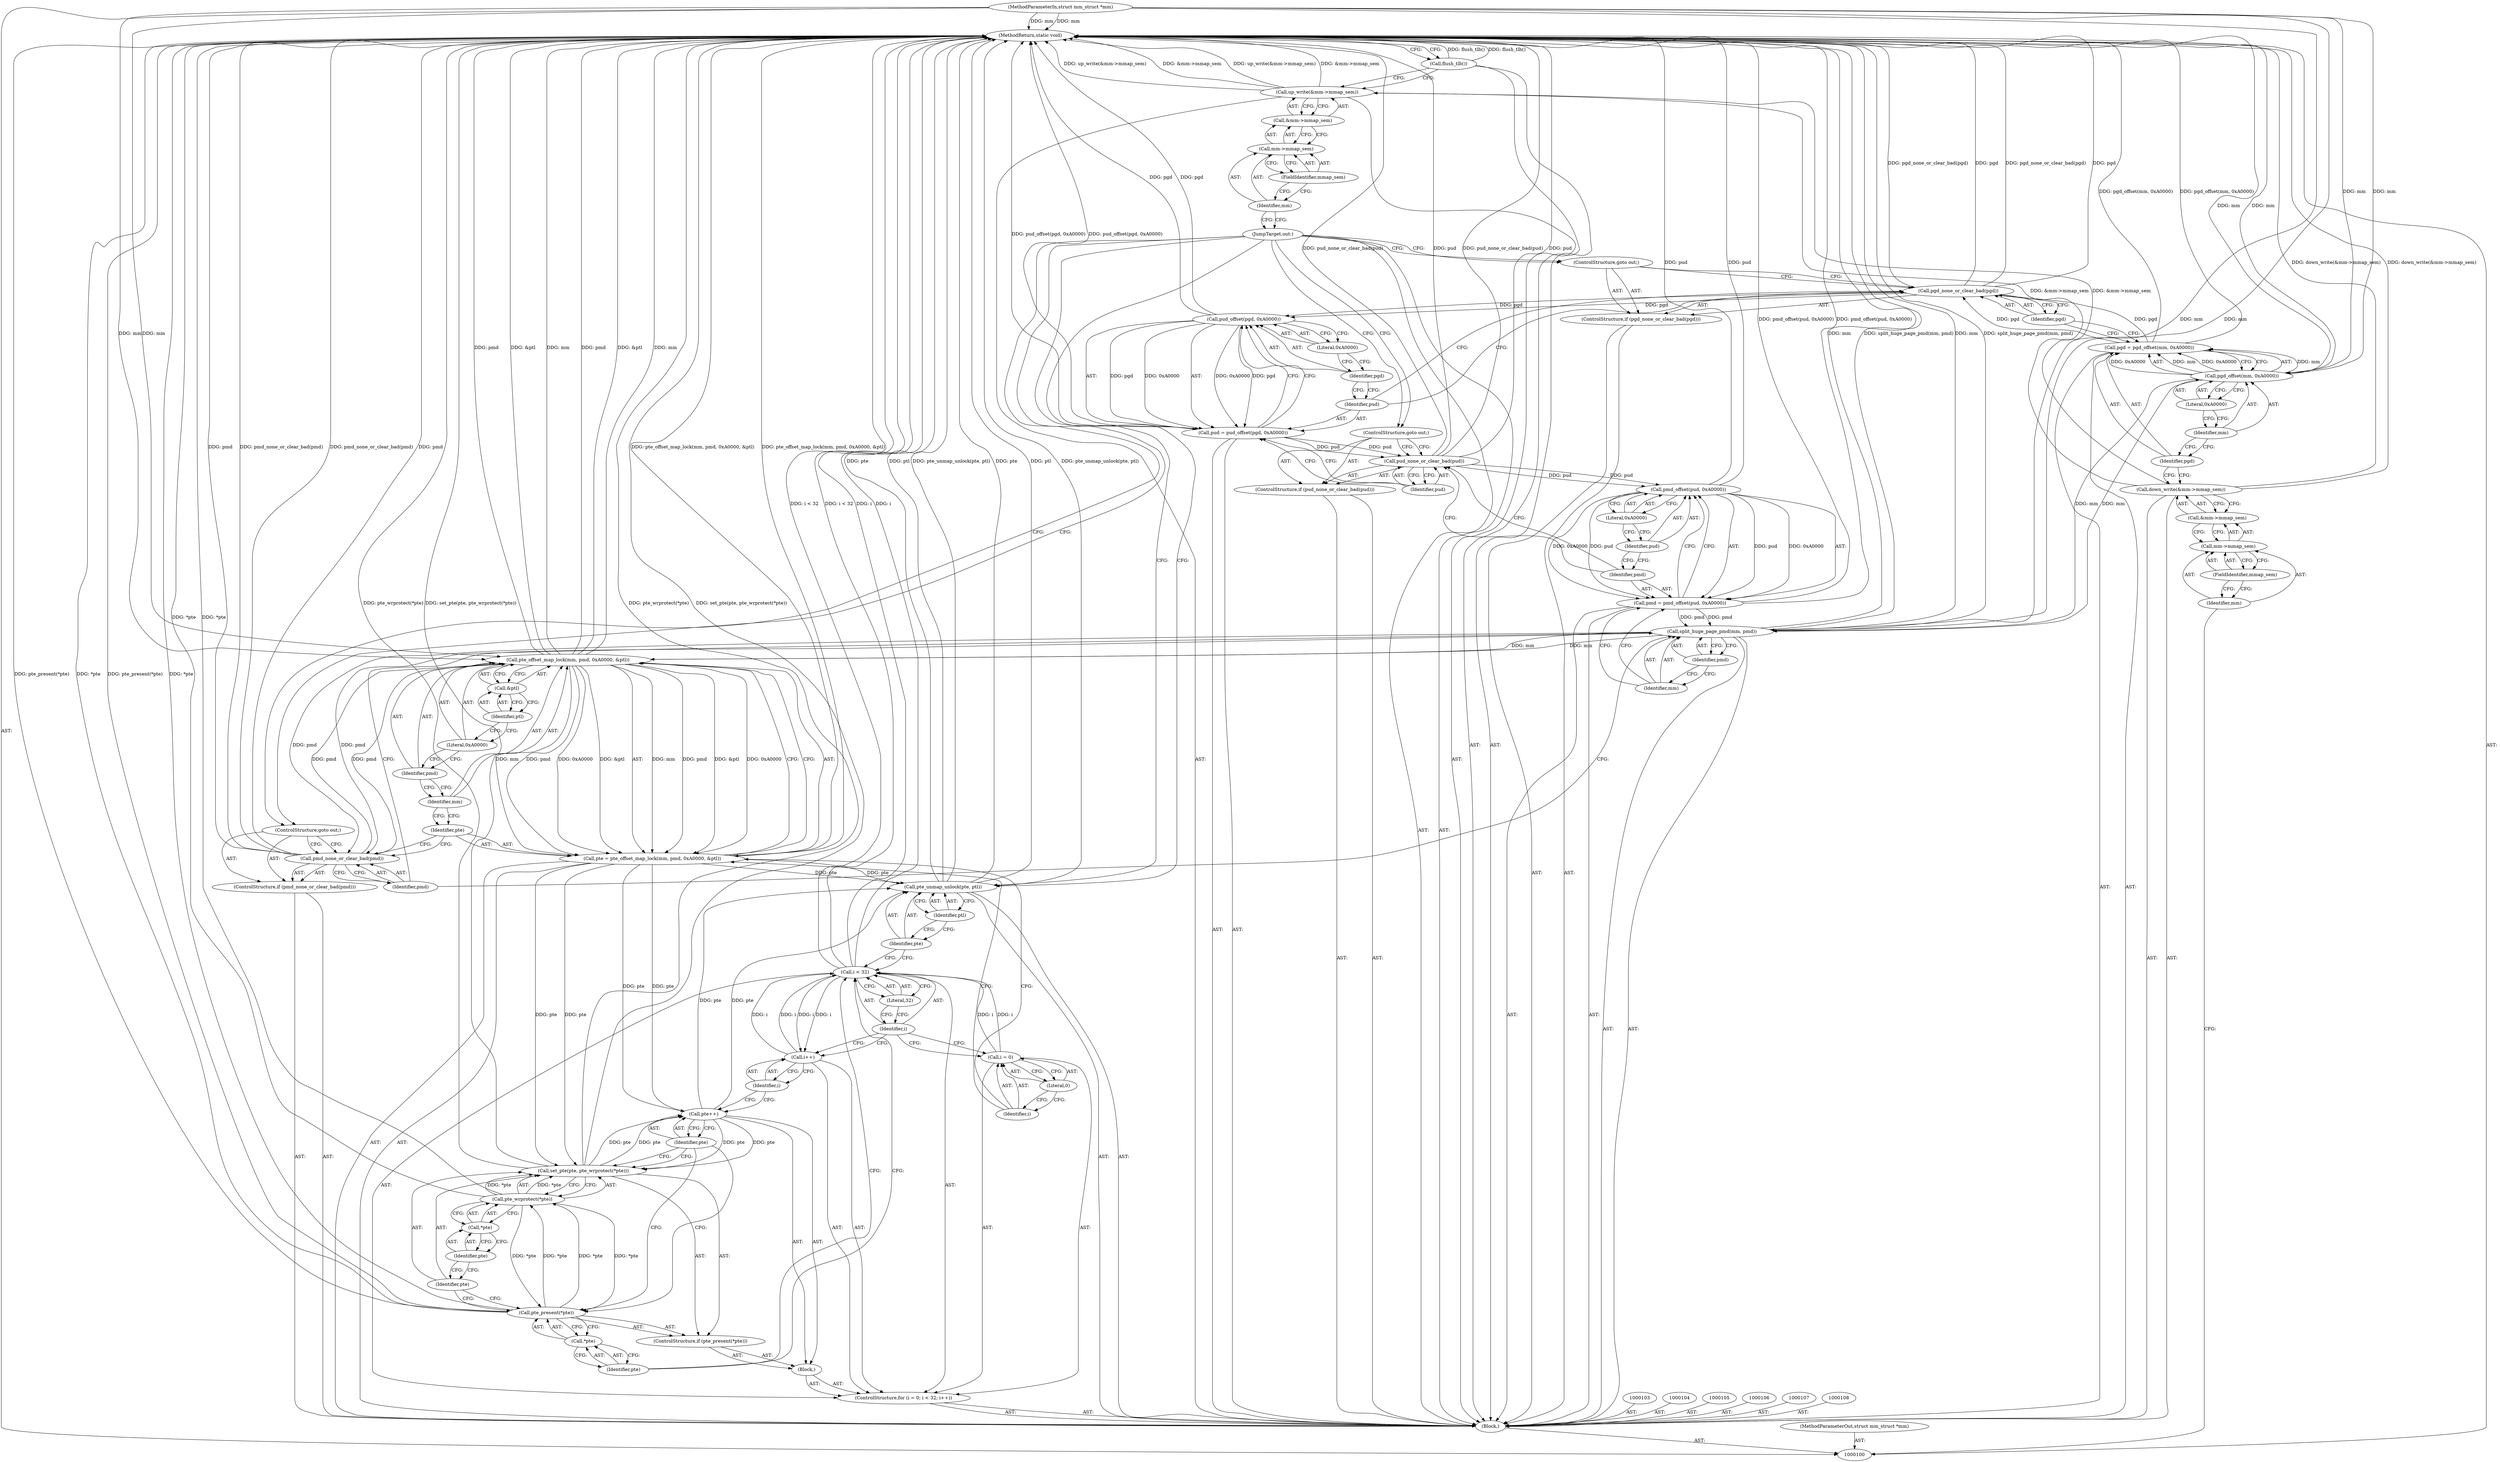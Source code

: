 digraph "0_linux_4a1d704194a441bf83c636004a479e01360ec850" {
"1000183" [label="(MethodReturn,static void)"];
"1000101" [label="(MethodParameterIn,struct mm_struct *mm)"];
"1000289" [label="(MethodParameterOut,struct mm_struct *mm)"];
"1000109" [label="(Call,down_write(&mm->mmap_sem))"];
"1000110" [label="(Call,&mm->mmap_sem)"];
"1000111" [label="(Call,mm->mmap_sem)"];
"1000112" [label="(Identifier,mm)"];
"1000113" [label="(FieldIdentifier,mmap_sem)"];
"1000117" [label="(Identifier,mm)"];
"1000114" [label="(Call,pgd = pgd_offset(mm, 0xA0000))"];
"1000115" [label="(Identifier,pgd)"];
"1000118" [label="(Literal,0xA0000)"];
"1000116" [label="(Call,pgd_offset(mm, 0xA0000))"];
"1000119" [label="(ControlStructure,if (pgd_none_or_clear_bad(pgd)))"];
"1000121" [label="(Identifier,pgd)"];
"1000120" [label="(Call,pgd_none_or_clear_bad(pgd))"];
"1000122" [label="(ControlStructure,goto out;)"];
"1000123" [label="(Call,pud = pud_offset(pgd, 0xA0000))"];
"1000124" [label="(Identifier,pud)"];
"1000126" [label="(Identifier,pgd)"];
"1000127" [label="(Literal,0xA0000)"];
"1000125" [label="(Call,pud_offset(pgd, 0xA0000))"];
"1000128" [label="(ControlStructure,if (pud_none_or_clear_bad(pud)))"];
"1000130" [label="(Identifier,pud)"];
"1000129" [label="(Call,pud_none_or_clear_bad(pud))"];
"1000131" [label="(ControlStructure,goto out;)"];
"1000132" [label="(Call,pmd = pmd_offset(pud, 0xA0000))"];
"1000133" [label="(Identifier,pmd)"];
"1000135" [label="(Identifier,pud)"];
"1000136" [label="(Literal,0xA0000)"];
"1000134" [label="(Call,pmd_offset(pud, 0xA0000))"];
"1000137" [label="(Call,split_huge_page_pmd(mm, pmd))"];
"1000138" [label="(Identifier,mm)"];
"1000139" [label="(Identifier,pmd)"];
"1000140" [label="(ControlStructure,if (pmd_none_or_clear_bad(pmd)))"];
"1000142" [label="(Identifier,pmd)"];
"1000141" [label="(Call,pmd_none_or_clear_bad(pmd))"];
"1000102" [label="(Block,)"];
"1000143" [label="(ControlStructure,goto out;)"];
"1000144" [label="(Call,pte = pte_offset_map_lock(mm, pmd, 0xA0000, &ptl))"];
"1000145" [label="(Identifier,pte)"];
"1000147" [label="(Identifier,mm)"];
"1000148" [label="(Identifier,pmd)"];
"1000149" [label="(Literal,0xA0000)"];
"1000150" [label="(Call,&ptl)"];
"1000151" [label="(Identifier,ptl)"];
"1000146" [label="(Call,pte_offset_map_lock(mm, pmd, 0xA0000, &ptl))"];
"1000152" [label="(ControlStructure,for (i = 0; i < 32; i++))"];
"1000155" [label="(Literal,0)"];
"1000156" [label="(Call,i < 32)"];
"1000157" [label="(Identifier,i)"];
"1000158" [label="(Literal,32)"];
"1000159" [label="(Call,i++)"];
"1000160" [label="(Identifier,i)"];
"1000161" [label="(Block,)"];
"1000153" [label="(Call,i = 0)"];
"1000154" [label="(Identifier,i)"];
"1000164" [label="(Call,*pte)"];
"1000165" [label="(Identifier,pte)"];
"1000162" [label="(ControlStructure,if (pte_present(*pte)))"];
"1000163" [label="(Call,pte_present(*pte))"];
"1000167" [label="(Identifier,pte)"];
"1000168" [label="(Call,pte_wrprotect(*pte))"];
"1000166" [label="(Call,set_pte(pte, pte_wrprotect(*pte)))"];
"1000169" [label="(Call,*pte)"];
"1000170" [label="(Identifier,pte)"];
"1000171" [label="(Call,pte++)"];
"1000172" [label="(Identifier,pte)"];
"1000174" [label="(Identifier,pte)"];
"1000173" [label="(Call,pte_unmap_unlock(pte, ptl))"];
"1000175" [label="(Identifier,ptl)"];
"1000176" [label="(JumpTarget,out:)"];
"1000177" [label="(Call,up_write(&mm->mmap_sem))"];
"1000178" [label="(Call,&mm->mmap_sem)"];
"1000179" [label="(Call,mm->mmap_sem)"];
"1000180" [label="(Identifier,mm)"];
"1000181" [label="(FieldIdentifier,mmap_sem)"];
"1000182" [label="(Call,flush_tlb())"];
"1000183" -> "1000100"  [label="AST: "];
"1000183" -> "1000182"  [label="CFG: "];
"1000141" -> "1000183"  [label="DDG: pmd"];
"1000141" -> "1000183"  [label="DDG: pmd_none_or_clear_bad(pmd)"];
"1000123" -> "1000183"  [label="DDG: pud_offset(pgd, 0xA0000)"];
"1000168" -> "1000183"  [label="DDG: *pte"];
"1000156" -> "1000183"  [label="DDG: i"];
"1000156" -> "1000183"  [label="DDG: i < 32"];
"1000166" -> "1000183"  [label="DDG: set_pte(pte, pte_wrprotect(*pte))"];
"1000166" -> "1000183"  [label="DDG: pte_wrprotect(*pte)"];
"1000120" -> "1000183"  [label="DDG: pgd"];
"1000120" -> "1000183"  [label="DDG: pgd_none_or_clear_bad(pgd)"];
"1000146" -> "1000183"  [label="DDG: pmd"];
"1000146" -> "1000183"  [label="DDG: &ptl"];
"1000146" -> "1000183"  [label="DDG: mm"];
"1000182" -> "1000183"  [label="DDG: flush_tlb()"];
"1000177" -> "1000183"  [label="DDG: &mm->mmap_sem"];
"1000177" -> "1000183"  [label="DDG: up_write(&mm->mmap_sem)"];
"1000116" -> "1000183"  [label="DDG: mm"];
"1000129" -> "1000183"  [label="DDG: pud"];
"1000129" -> "1000183"  [label="DDG: pud_none_or_clear_bad(pud)"];
"1000163" -> "1000183"  [label="DDG: *pte"];
"1000163" -> "1000183"  [label="DDG: pte_present(*pte)"];
"1000125" -> "1000183"  [label="DDG: pgd"];
"1000132" -> "1000183"  [label="DDG: pmd_offset(pud, 0xA0000)"];
"1000134" -> "1000183"  [label="DDG: pud"];
"1000101" -> "1000183"  [label="DDG: mm"];
"1000173" -> "1000183"  [label="DDG: pte_unmap_unlock(pte, ptl)"];
"1000173" -> "1000183"  [label="DDG: pte"];
"1000173" -> "1000183"  [label="DDG: ptl"];
"1000137" -> "1000183"  [label="DDG: mm"];
"1000137" -> "1000183"  [label="DDG: split_huge_page_pmd(mm, pmd)"];
"1000144" -> "1000183"  [label="DDG: pte_offset_map_lock(mm, pmd, 0xA0000, &ptl)"];
"1000114" -> "1000183"  [label="DDG: pgd_offset(mm, 0xA0000)"];
"1000109" -> "1000183"  [label="DDG: down_write(&mm->mmap_sem)"];
"1000101" -> "1000100"  [label="AST: "];
"1000101" -> "1000183"  [label="DDG: mm"];
"1000101" -> "1000116"  [label="DDG: mm"];
"1000101" -> "1000137"  [label="DDG: mm"];
"1000101" -> "1000146"  [label="DDG: mm"];
"1000289" -> "1000100"  [label="AST: "];
"1000109" -> "1000102"  [label="AST: "];
"1000109" -> "1000110"  [label="CFG: "];
"1000110" -> "1000109"  [label="AST: "];
"1000115" -> "1000109"  [label="CFG: "];
"1000109" -> "1000183"  [label="DDG: down_write(&mm->mmap_sem)"];
"1000109" -> "1000177"  [label="DDG: &mm->mmap_sem"];
"1000110" -> "1000109"  [label="AST: "];
"1000110" -> "1000111"  [label="CFG: "];
"1000111" -> "1000110"  [label="AST: "];
"1000109" -> "1000110"  [label="CFG: "];
"1000111" -> "1000110"  [label="AST: "];
"1000111" -> "1000113"  [label="CFG: "];
"1000112" -> "1000111"  [label="AST: "];
"1000113" -> "1000111"  [label="AST: "];
"1000110" -> "1000111"  [label="CFG: "];
"1000112" -> "1000111"  [label="AST: "];
"1000112" -> "1000100"  [label="CFG: "];
"1000113" -> "1000112"  [label="CFG: "];
"1000113" -> "1000111"  [label="AST: "];
"1000113" -> "1000112"  [label="CFG: "];
"1000111" -> "1000113"  [label="CFG: "];
"1000117" -> "1000116"  [label="AST: "];
"1000117" -> "1000115"  [label="CFG: "];
"1000118" -> "1000117"  [label="CFG: "];
"1000114" -> "1000102"  [label="AST: "];
"1000114" -> "1000116"  [label="CFG: "];
"1000115" -> "1000114"  [label="AST: "];
"1000116" -> "1000114"  [label="AST: "];
"1000121" -> "1000114"  [label="CFG: "];
"1000114" -> "1000183"  [label="DDG: pgd_offset(mm, 0xA0000)"];
"1000116" -> "1000114"  [label="DDG: mm"];
"1000116" -> "1000114"  [label="DDG: 0xA0000"];
"1000114" -> "1000120"  [label="DDG: pgd"];
"1000115" -> "1000114"  [label="AST: "];
"1000115" -> "1000109"  [label="CFG: "];
"1000117" -> "1000115"  [label="CFG: "];
"1000118" -> "1000116"  [label="AST: "];
"1000118" -> "1000117"  [label="CFG: "];
"1000116" -> "1000118"  [label="CFG: "];
"1000116" -> "1000114"  [label="AST: "];
"1000116" -> "1000118"  [label="CFG: "];
"1000117" -> "1000116"  [label="AST: "];
"1000118" -> "1000116"  [label="AST: "];
"1000114" -> "1000116"  [label="CFG: "];
"1000116" -> "1000183"  [label="DDG: mm"];
"1000116" -> "1000114"  [label="DDG: mm"];
"1000116" -> "1000114"  [label="DDG: 0xA0000"];
"1000101" -> "1000116"  [label="DDG: mm"];
"1000116" -> "1000137"  [label="DDG: mm"];
"1000119" -> "1000102"  [label="AST: "];
"1000120" -> "1000119"  [label="AST: "];
"1000122" -> "1000119"  [label="AST: "];
"1000121" -> "1000120"  [label="AST: "];
"1000121" -> "1000114"  [label="CFG: "];
"1000120" -> "1000121"  [label="CFG: "];
"1000120" -> "1000119"  [label="AST: "];
"1000120" -> "1000121"  [label="CFG: "];
"1000121" -> "1000120"  [label="AST: "];
"1000122" -> "1000120"  [label="CFG: "];
"1000124" -> "1000120"  [label="CFG: "];
"1000120" -> "1000183"  [label="DDG: pgd"];
"1000120" -> "1000183"  [label="DDG: pgd_none_or_clear_bad(pgd)"];
"1000114" -> "1000120"  [label="DDG: pgd"];
"1000120" -> "1000125"  [label="DDG: pgd"];
"1000122" -> "1000119"  [label="AST: "];
"1000122" -> "1000120"  [label="CFG: "];
"1000176" -> "1000122"  [label="CFG: "];
"1000123" -> "1000102"  [label="AST: "];
"1000123" -> "1000125"  [label="CFG: "];
"1000124" -> "1000123"  [label="AST: "];
"1000125" -> "1000123"  [label="AST: "];
"1000130" -> "1000123"  [label="CFG: "];
"1000123" -> "1000183"  [label="DDG: pud_offset(pgd, 0xA0000)"];
"1000125" -> "1000123"  [label="DDG: pgd"];
"1000125" -> "1000123"  [label="DDG: 0xA0000"];
"1000123" -> "1000129"  [label="DDG: pud"];
"1000124" -> "1000123"  [label="AST: "];
"1000124" -> "1000120"  [label="CFG: "];
"1000126" -> "1000124"  [label="CFG: "];
"1000126" -> "1000125"  [label="AST: "];
"1000126" -> "1000124"  [label="CFG: "];
"1000127" -> "1000126"  [label="CFG: "];
"1000127" -> "1000125"  [label="AST: "];
"1000127" -> "1000126"  [label="CFG: "];
"1000125" -> "1000127"  [label="CFG: "];
"1000125" -> "1000123"  [label="AST: "];
"1000125" -> "1000127"  [label="CFG: "];
"1000126" -> "1000125"  [label="AST: "];
"1000127" -> "1000125"  [label="AST: "];
"1000123" -> "1000125"  [label="CFG: "];
"1000125" -> "1000183"  [label="DDG: pgd"];
"1000125" -> "1000123"  [label="DDG: pgd"];
"1000125" -> "1000123"  [label="DDG: 0xA0000"];
"1000120" -> "1000125"  [label="DDG: pgd"];
"1000128" -> "1000102"  [label="AST: "];
"1000129" -> "1000128"  [label="AST: "];
"1000131" -> "1000128"  [label="AST: "];
"1000130" -> "1000129"  [label="AST: "];
"1000130" -> "1000123"  [label="CFG: "];
"1000129" -> "1000130"  [label="CFG: "];
"1000129" -> "1000128"  [label="AST: "];
"1000129" -> "1000130"  [label="CFG: "];
"1000130" -> "1000129"  [label="AST: "];
"1000131" -> "1000129"  [label="CFG: "];
"1000133" -> "1000129"  [label="CFG: "];
"1000129" -> "1000183"  [label="DDG: pud"];
"1000129" -> "1000183"  [label="DDG: pud_none_or_clear_bad(pud)"];
"1000123" -> "1000129"  [label="DDG: pud"];
"1000129" -> "1000134"  [label="DDG: pud"];
"1000131" -> "1000128"  [label="AST: "];
"1000131" -> "1000129"  [label="CFG: "];
"1000176" -> "1000131"  [label="CFG: "];
"1000132" -> "1000102"  [label="AST: "];
"1000132" -> "1000134"  [label="CFG: "];
"1000133" -> "1000132"  [label="AST: "];
"1000134" -> "1000132"  [label="AST: "];
"1000138" -> "1000132"  [label="CFG: "];
"1000132" -> "1000183"  [label="DDG: pmd_offset(pud, 0xA0000)"];
"1000134" -> "1000132"  [label="DDG: pud"];
"1000134" -> "1000132"  [label="DDG: 0xA0000"];
"1000132" -> "1000137"  [label="DDG: pmd"];
"1000133" -> "1000132"  [label="AST: "];
"1000133" -> "1000129"  [label="CFG: "];
"1000135" -> "1000133"  [label="CFG: "];
"1000135" -> "1000134"  [label="AST: "];
"1000135" -> "1000133"  [label="CFG: "];
"1000136" -> "1000135"  [label="CFG: "];
"1000136" -> "1000134"  [label="AST: "];
"1000136" -> "1000135"  [label="CFG: "];
"1000134" -> "1000136"  [label="CFG: "];
"1000134" -> "1000132"  [label="AST: "];
"1000134" -> "1000136"  [label="CFG: "];
"1000135" -> "1000134"  [label="AST: "];
"1000136" -> "1000134"  [label="AST: "];
"1000132" -> "1000134"  [label="CFG: "];
"1000134" -> "1000183"  [label="DDG: pud"];
"1000134" -> "1000132"  [label="DDG: pud"];
"1000134" -> "1000132"  [label="DDG: 0xA0000"];
"1000129" -> "1000134"  [label="DDG: pud"];
"1000137" -> "1000102"  [label="AST: "];
"1000137" -> "1000139"  [label="CFG: "];
"1000138" -> "1000137"  [label="AST: "];
"1000139" -> "1000137"  [label="AST: "];
"1000142" -> "1000137"  [label="CFG: "];
"1000137" -> "1000183"  [label="DDG: mm"];
"1000137" -> "1000183"  [label="DDG: split_huge_page_pmd(mm, pmd)"];
"1000116" -> "1000137"  [label="DDG: mm"];
"1000101" -> "1000137"  [label="DDG: mm"];
"1000132" -> "1000137"  [label="DDG: pmd"];
"1000137" -> "1000141"  [label="DDG: pmd"];
"1000137" -> "1000146"  [label="DDG: mm"];
"1000138" -> "1000137"  [label="AST: "];
"1000138" -> "1000132"  [label="CFG: "];
"1000139" -> "1000138"  [label="CFG: "];
"1000139" -> "1000137"  [label="AST: "];
"1000139" -> "1000138"  [label="CFG: "];
"1000137" -> "1000139"  [label="CFG: "];
"1000140" -> "1000102"  [label="AST: "];
"1000141" -> "1000140"  [label="AST: "];
"1000143" -> "1000140"  [label="AST: "];
"1000142" -> "1000141"  [label="AST: "];
"1000142" -> "1000137"  [label="CFG: "];
"1000141" -> "1000142"  [label="CFG: "];
"1000141" -> "1000140"  [label="AST: "];
"1000141" -> "1000142"  [label="CFG: "];
"1000142" -> "1000141"  [label="AST: "];
"1000143" -> "1000141"  [label="CFG: "];
"1000145" -> "1000141"  [label="CFG: "];
"1000141" -> "1000183"  [label="DDG: pmd"];
"1000141" -> "1000183"  [label="DDG: pmd_none_or_clear_bad(pmd)"];
"1000137" -> "1000141"  [label="DDG: pmd"];
"1000141" -> "1000146"  [label="DDG: pmd"];
"1000102" -> "1000100"  [label="AST: "];
"1000103" -> "1000102"  [label="AST: "];
"1000104" -> "1000102"  [label="AST: "];
"1000105" -> "1000102"  [label="AST: "];
"1000106" -> "1000102"  [label="AST: "];
"1000107" -> "1000102"  [label="AST: "];
"1000108" -> "1000102"  [label="AST: "];
"1000109" -> "1000102"  [label="AST: "];
"1000114" -> "1000102"  [label="AST: "];
"1000119" -> "1000102"  [label="AST: "];
"1000123" -> "1000102"  [label="AST: "];
"1000128" -> "1000102"  [label="AST: "];
"1000132" -> "1000102"  [label="AST: "];
"1000137" -> "1000102"  [label="AST: "];
"1000140" -> "1000102"  [label="AST: "];
"1000144" -> "1000102"  [label="AST: "];
"1000152" -> "1000102"  [label="AST: "];
"1000173" -> "1000102"  [label="AST: "];
"1000176" -> "1000102"  [label="AST: "];
"1000177" -> "1000102"  [label="AST: "];
"1000182" -> "1000102"  [label="AST: "];
"1000143" -> "1000140"  [label="AST: "];
"1000143" -> "1000141"  [label="CFG: "];
"1000176" -> "1000143"  [label="CFG: "];
"1000144" -> "1000102"  [label="AST: "];
"1000144" -> "1000146"  [label="CFG: "];
"1000145" -> "1000144"  [label="AST: "];
"1000146" -> "1000144"  [label="AST: "];
"1000154" -> "1000144"  [label="CFG: "];
"1000144" -> "1000183"  [label="DDG: pte_offset_map_lock(mm, pmd, 0xA0000, &ptl)"];
"1000146" -> "1000144"  [label="DDG: mm"];
"1000146" -> "1000144"  [label="DDG: pmd"];
"1000146" -> "1000144"  [label="DDG: 0xA0000"];
"1000146" -> "1000144"  [label="DDG: &ptl"];
"1000144" -> "1000166"  [label="DDG: pte"];
"1000144" -> "1000171"  [label="DDG: pte"];
"1000144" -> "1000173"  [label="DDG: pte"];
"1000145" -> "1000144"  [label="AST: "];
"1000145" -> "1000141"  [label="CFG: "];
"1000147" -> "1000145"  [label="CFG: "];
"1000147" -> "1000146"  [label="AST: "];
"1000147" -> "1000145"  [label="CFG: "];
"1000148" -> "1000147"  [label="CFG: "];
"1000148" -> "1000146"  [label="AST: "];
"1000148" -> "1000147"  [label="CFG: "];
"1000149" -> "1000148"  [label="CFG: "];
"1000149" -> "1000146"  [label="AST: "];
"1000149" -> "1000148"  [label="CFG: "];
"1000151" -> "1000149"  [label="CFG: "];
"1000150" -> "1000146"  [label="AST: "];
"1000150" -> "1000151"  [label="CFG: "];
"1000151" -> "1000150"  [label="AST: "];
"1000146" -> "1000150"  [label="CFG: "];
"1000151" -> "1000150"  [label="AST: "];
"1000151" -> "1000149"  [label="CFG: "];
"1000150" -> "1000151"  [label="CFG: "];
"1000146" -> "1000144"  [label="AST: "];
"1000146" -> "1000150"  [label="CFG: "];
"1000147" -> "1000146"  [label="AST: "];
"1000148" -> "1000146"  [label="AST: "];
"1000149" -> "1000146"  [label="AST: "];
"1000150" -> "1000146"  [label="AST: "];
"1000144" -> "1000146"  [label="CFG: "];
"1000146" -> "1000183"  [label="DDG: pmd"];
"1000146" -> "1000183"  [label="DDG: &ptl"];
"1000146" -> "1000183"  [label="DDG: mm"];
"1000146" -> "1000144"  [label="DDG: mm"];
"1000146" -> "1000144"  [label="DDG: pmd"];
"1000146" -> "1000144"  [label="DDG: 0xA0000"];
"1000146" -> "1000144"  [label="DDG: &ptl"];
"1000137" -> "1000146"  [label="DDG: mm"];
"1000101" -> "1000146"  [label="DDG: mm"];
"1000141" -> "1000146"  [label="DDG: pmd"];
"1000152" -> "1000102"  [label="AST: "];
"1000153" -> "1000152"  [label="AST: "];
"1000156" -> "1000152"  [label="AST: "];
"1000159" -> "1000152"  [label="AST: "];
"1000161" -> "1000152"  [label="AST: "];
"1000155" -> "1000153"  [label="AST: "];
"1000155" -> "1000154"  [label="CFG: "];
"1000153" -> "1000155"  [label="CFG: "];
"1000156" -> "1000152"  [label="AST: "];
"1000156" -> "1000158"  [label="CFG: "];
"1000157" -> "1000156"  [label="AST: "];
"1000158" -> "1000156"  [label="AST: "];
"1000165" -> "1000156"  [label="CFG: "];
"1000174" -> "1000156"  [label="CFG: "];
"1000156" -> "1000183"  [label="DDG: i"];
"1000156" -> "1000183"  [label="DDG: i < 32"];
"1000159" -> "1000156"  [label="DDG: i"];
"1000153" -> "1000156"  [label="DDG: i"];
"1000156" -> "1000159"  [label="DDG: i"];
"1000157" -> "1000156"  [label="AST: "];
"1000157" -> "1000153"  [label="CFG: "];
"1000157" -> "1000159"  [label="CFG: "];
"1000158" -> "1000157"  [label="CFG: "];
"1000158" -> "1000156"  [label="AST: "];
"1000158" -> "1000157"  [label="CFG: "];
"1000156" -> "1000158"  [label="CFG: "];
"1000159" -> "1000152"  [label="AST: "];
"1000159" -> "1000160"  [label="CFG: "];
"1000160" -> "1000159"  [label="AST: "];
"1000157" -> "1000159"  [label="CFG: "];
"1000159" -> "1000156"  [label="DDG: i"];
"1000156" -> "1000159"  [label="DDG: i"];
"1000160" -> "1000159"  [label="AST: "];
"1000160" -> "1000171"  [label="CFG: "];
"1000159" -> "1000160"  [label="CFG: "];
"1000161" -> "1000152"  [label="AST: "];
"1000162" -> "1000161"  [label="AST: "];
"1000171" -> "1000161"  [label="AST: "];
"1000153" -> "1000152"  [label="AST: "];
"1000153" -> "1000155"  [label="CFG: "];
"1000154" -> "1000153"  [label="AST: "];
"1000155" -> "1000153"  [label="AST: "];
"1000157" -> "1000153"  [label="CFG: "];
"1000153" -> "1000156"  [label="DDG: i"];
"1000154" -> "1000153"  [label="AST: "];
"1000154" -> "1000144"  [label="CFG: "];
"1000155" -> "1000154"  [label="CFG: "];
"1000164" -> "1000163"  [label="AST: "];
"1000164" -> "1000165"  [label="CFG: "];
"1000165" -> "1000164"  [label="AST: "];
"1000163" -> "1000164"  [label="CFG: "];
"1000165" -> "1000164"  [label="AST: "];
"1000165" -> "1000156"  [label="CFG: "];
"1000164" -> "1000165"  [label="CFG: "];
"1000162" -> "1000161"  [label="AST: "];
"1000163" -> "1000162"  [label="AST: "];
"1000166" -> "1000162"  [label="AST: "];
"1000163" -> "1000162"  [label="AST: "];
"1000163" -> "1000164"  [label="CFG: "];
"1000164" -> "1000163"  [label="AST: "];
"1000167" -> "1000163"  [label="CFG: "];
"1000172" -> "1000163"  [label="CFG: "];
"1000163" -> "1000183"  [label="DDG: *pte"];
"1000163" -> "1000183"  [label="DDG: pte_present(*pte)"];
"1000168" -> "1000163"  [label="DDG: *pte"];
"1000163" -> "1000168"  [label="DDG: *pte"];
"1000167" -> "1000166"  [label="AST: "];
"1000167" -> "1000163"  [label="CFG: "];
"1000170" -> "1000167"  [label="CFG: "];
"1000168" -> "1000166"  [label="AST: "];
"1000168" -> "1000169"  [label="CFG: "];
"1000169" -> "1000168"  [label="AST: "];
"1000166" -> "1000168"  [label="CFG: "];
"1000168" -> "1000183"  [label="DDG: *pte"];
"1000168" -> "1000163"  [label="DDG: *pte"];
"1000168" -> "1000166"  [label="DDG: *pte"];
"1000163" -> "1000168"  [label="DDG: *pte"];
"1000166" -> "1000162"  [label="AST: "];
"1000166" -> "1000168"  [label="CFG: "];
"1000167" -> "1000166"  [label="AST: "];
"1000168" -> "1000166"  [label="AST: "];
"1000172" -> "1000166"  [label="CFG: "];
"1000166" -> "1000183"  [label="DDG: set_pte(pte, pte_wrprotect(*pte))"];
"1000166" -> "1000183"  [label="DDG: pte_wrprotect(*pte)"];
"1000171" -> "1000166"  [label="DDG: pte"];
"1000144" -> "1000166"  [label="DDG: pte"];
"1000168" -> "1000166"  [label="DDG: *pte"];
"1000166" -> "1000171"  [label="DDG: pte"];
"1000169" -> "1000168"  [label="AST: "];
"1000169" -> "1000170"  [label="CFG: "];
"1000170" -> "1000169"  [label="AST: "];
"1000168" -> "1000169"  [label="CFG: "];
"1000170" -> "1000169"  [label="AST: "];
"1000170" -> "1000167"  [label="CFG: "];
"1000169" -> "1000170"  [label="CFG: "];
"1000171" -> "1000161"  [label="AST: "];
"1000171" -> "1000172"  [label="CFG: "];
"1000172" -> "1000171"  [label="AST: "];
"1000160" -> "1000171"  [label="CFG: "];
"1000171" -> "1000166"  [label="DDG: pte"];
"1000166" -> "1000171"  [label="DDG: pte"];
"1000144" -> "1000171"  [label="DDG: pte"];
"1000171" -> "1000173"  [label="DDG: pte"];
"1000172" -> "1000171"  [label="AST: "];
"1000172" -> "1000166"  [label="CFG: "];
"1000172" -> "1000163"  [label="CFG: "];
"1000171" -> "1000172"  [label="CFG: "];
"1000174" -> "1000173"  [label="AST: "];
"1000174" -> "1000156"  [label="CFG: "];
"1000175" -> "1000174"  [label="CFG: "];
"1000173" -> "1000102"  [label="AST: "];
"1000173" -> "1000175"  [label="CFG: "];
"1000174" -> "1000173"  [label="AST: "];
"1000175" -> "1000173"  [label="AST: "];
"1000176" -> "1000173"  [label="CFG: "];
"1000173" -> "1000183"  [label="DDG: pte_unmap_unlock(pte, ptl)"];
"1000173" -> "1000183"  [label="DDG: pte"];
"1000173" -> "1000183"  [label="DDG: ptl"];
"1000171" -> "1000173"  [label="DDG: pte"];
"1000144" -> "1000173"  [label="DDG: pte"];
"1000175" -> "1000173"  [label="AST: "];
"1000175" -> "1000174"  [label="CFG: "];
"1000173" -> "1000175"  [label="CFG: "];
"1000176" -> "1000102"  [label="AST: "];
"1000176" -> "1000173"  [label="CFG: "];
"1000176" -> "1000122"  [label="CFG: "];
"1000176" -> "1000131"  [label="CFG: "];
"1000176" -> "1000143"  [label="CFG: "];
"1000180" -> "1000176"  [label="CFG: "];
"1000177" -> "1000102"  [label="AST: "];
"1000177" -> "1000178"  [label="CFG: "];
"1000178" -> "1000177"  [label="AST: "];
"1000182" -> "1000177"  [label="CFG: "];
"1000177" -> "1000183"  [label="DDG: &mm->mmap_sem"];
"1000177" -> "1000183"  [label="DDG: up_write(&mm->mmap_sem)"];
"1000109" -> "1000177"  [label="DDG: &mm->mmap_sem"];
"1000178" -> "1000177"  [label="AST: "];
"1000178" -> "1000179"  [label="CFG: "];
"1000179" -> "1000178"  [label="AST: "];
"1000177" -> "1000178"  [label="CFG: "];
"1000179" -> "1000178"  [label="AST: "];
"1000179" -> "1000181"  [label="CFG: "];
"1000180" -> "1000179"  [label="AST: "];
"1000181" -> "1000179"  [label="AST: "];
"1000178" -> "1000179"  [label="CFG: "];
"1000180" -> "1000179"  [label="AST: "];
"1000180" -> "1000176"  [label="CFG: "];
"1000181" -> "1000180"  [label="CFG: "];
"1000181" -> "1000179"  [label="AST: "];
"1000181" -> "1000180"  [label="CFG: "];
"1000179" -> "1000181"  [label="CFG: "];
"1000182" -> "1000102"  [label="AST: "];
"1000182" -> "1000177"  [label="CFG: "];
"1000183" -> "1000182"  [label="CFG: "];
"1000182" -> "1000183"  [label="DDG: flush_tlb()"];
}
